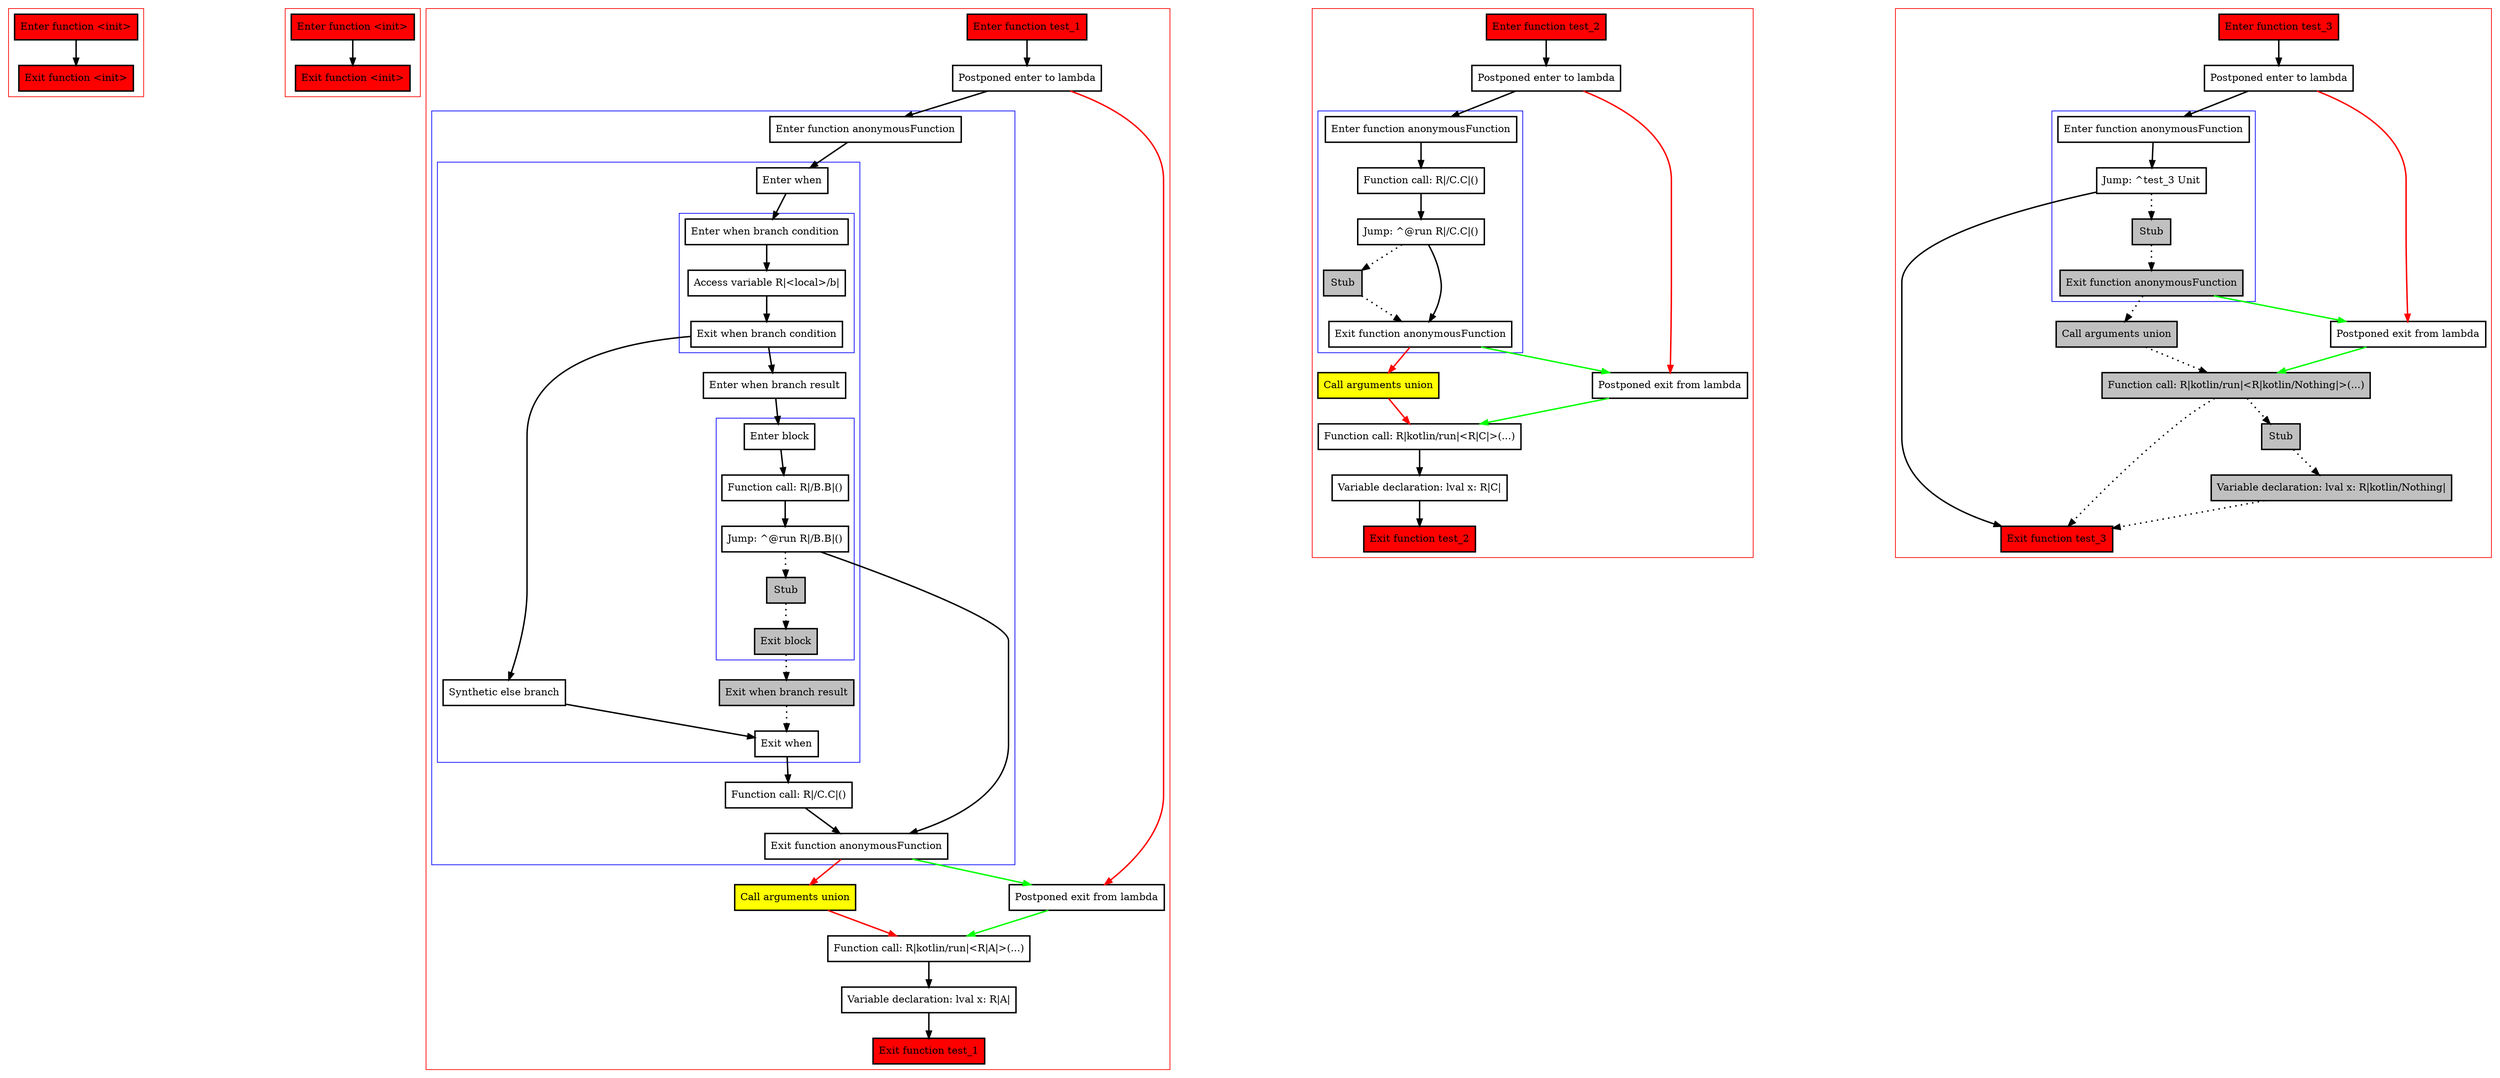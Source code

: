 digraph returnValuesFromLambda_kt {
    graph [nodesep=3]
    node [shape=box penwidth=2]
    edge [penwidth=2]

    subgraph cluster_0 {
        color=red
        0 [label="Enter function <init>" style="filled" fillcolor=red];
        1 [label="Exit function <init>" style="filled" fillcolor=red];
    }

    0 -> {1};

    subgraph cluster_1 {
        color=red
        2 [label="Enter function <init>" style="filled" fillcolor=red];
        3 [label="Exit function <init>" style="filled" fillcolor=red];
    }

    2 -> {3};

    subgraph cluster_2 {
        color=red
        4 [label="Enter function test_1" style="filled" fillcolor=red];
        5 [label="Postponed enter to lambda"];
        subgraph cluster_3 {
            color=blue
            6 [label="Enter function anonymousFunction"];
            subgraph cluster_4 {
                color=blue
                7 [label="Enter when"];
                subgraph cluster_5 {
                    color=blue
                    8 [label="Enter when branch condition "];
                    9 [label="Access variable R|<local>/b|"];
                    10 [label="Exit when branch condition"];
                }
                11 [label="Synthetic else branch"];
                12 [label="Enter when branch result"];
                subgraph cluster_6 {
                    color=blue
                    13 [label="Enter block"];
                    14 [label="Function call: R|/B.B|()"];
                    15 [label="Jump: ^@run R|/B.B|()"];
                    16 [label="Stub" style="filled" fillcolor=gray];
                    17 [label="Exit block" style="filled" fillcolor=gray];
                }
                18 [label="Exit when branch result" style="filled" fillcolor=gray];
                19 [label="Exit when"];
            }
            20 [label="Function call: R|/C.C|()"];
            21 [label="Exit function anonymousFunction"];
        }
        22 [label="Call arguments union" style="filled" fillcolor=yellow];
        23 [label="Postponed exit from lambda"];
        24 [label="Function call: R|kotlin/run|<R|A|>(...)"];
        25 [label="Variable declaration: lval x: R|A|"];
        26 [label="Exit function test_1" style="filled" fillcolor=red];
    }

    4 -> {5};
    5 -> {6};
    5 -> {23} [color=red];
    6 -> {7};
    7 -> {8};
    8 -> {9};
    9 -> {10};
    10 -> {12 11};
    11 -> {19};
    12 -> {13};
    13 -> {14};
    14 -> {15};
    15 -> {21};
    15 -> {16} [style=dotted];
    16 -> {17} [style=dotted];
    17 -> {18} [style=dotted];
    18 -> {19} [style=dotted];
    19 -> {20};
    20 -> {21};
    21 -> {23} [color=green];
    21 -> {22} [color=red];
    22 -> {24} [color=red];
    23 -> {24} [color=green];
    24 -> {25};
    25 -> {26};

    subgraph cluster_7 {
        color=red
        27 [label="Enter function test_2" style="filled" fillcolor=red];
        28 [label="Postponed enter to lambda"];
        subgraph cluster_8 {
            color=blue
            29 [label="Enter function anonymousFunction"];
            30 [label="Function call: R|/C.C|()"];
            31 [label="Jump: ^@run R|/C.C|()"];
            32 [label="Stub" style="filled" fillcolor=gray];
            33 [label="Exit function anonymousFunction"];
        }
        34 [label="Call arguments union" style="filled" fillcolor=yellow];
        35 [label="Postponed exit from lambda"];
        36 [label="Function call: R|kotlin/run|<R|C|>(...)"];
        37 [label="Variable declaration: lval x: R|C|"];
        38 [label="Exit function test_2" style="filled" fillcolor=red];
    }

    27 -> {28};
    28 -> {29};
    28 -> {35} [color=red];
    29 -> {30};
    30 -> {31};
    31 -> {33};
    31 -> {32} [style=dotted];
    32 -> {33} [style=dotted];
    33 -> {35} [color=green];
    33 -> {34} [color=red];
    34 -> {36} [color=red];
    35 -> {36} [color=green];
    36 -> {37};
    37 -> {38};

    subgraph cluster_9 {
        color=red
        39 [label="Enter function test_3" style="filled" fillcolor=red];
        40 [label="Postponed enter to lambda"];
        subgraph cluster_10 {
            color=blue
            41 [label="Enter function anonymousFunction"];
            42 [label="Jump: ^test_3 Unit"];
            43 [label="Stub" style="filled" fillcolor=gray];
            44 [label="Exit function anonymousFunction" style="filled" fillcolor=gray];
        }
        45 [label="Call arguments union" style="filled" fillcolor=gray];
        46 [label="Postponed exit from lambda"];
        47 [label="Function call: R|kotlin/run|<R|kotlin/Nothing|>(...)" style="filled" fillcolor=gray];
        48 [label="Stub" style="filled" fillcolor=gray];
        49 [label="Variable declaration: lval x: R|kotlin/Nothing|" style="filled" fillcolor=gray];
        50 [label="Exit function test_3" style="filled" fillcolor=red];
    }

    39 -> {40};
    40 -> {41};
    40 -> {46} [color=red];
    41 -> {42};
    42 -> {50};
    42 -> {43} [style=dotted];
    43 -> {44} [style=dotted];
    44 -> {45} [style=dotted];
    44 -> {46} [color=green];
    45 -> {47} [style=dotted];
    46 -> {47} [color=green];
    47 -> {50 48} [style=dotted];
    48 -> {49} [style=dotted];
    49 -> {50} [style=dotted];

}

